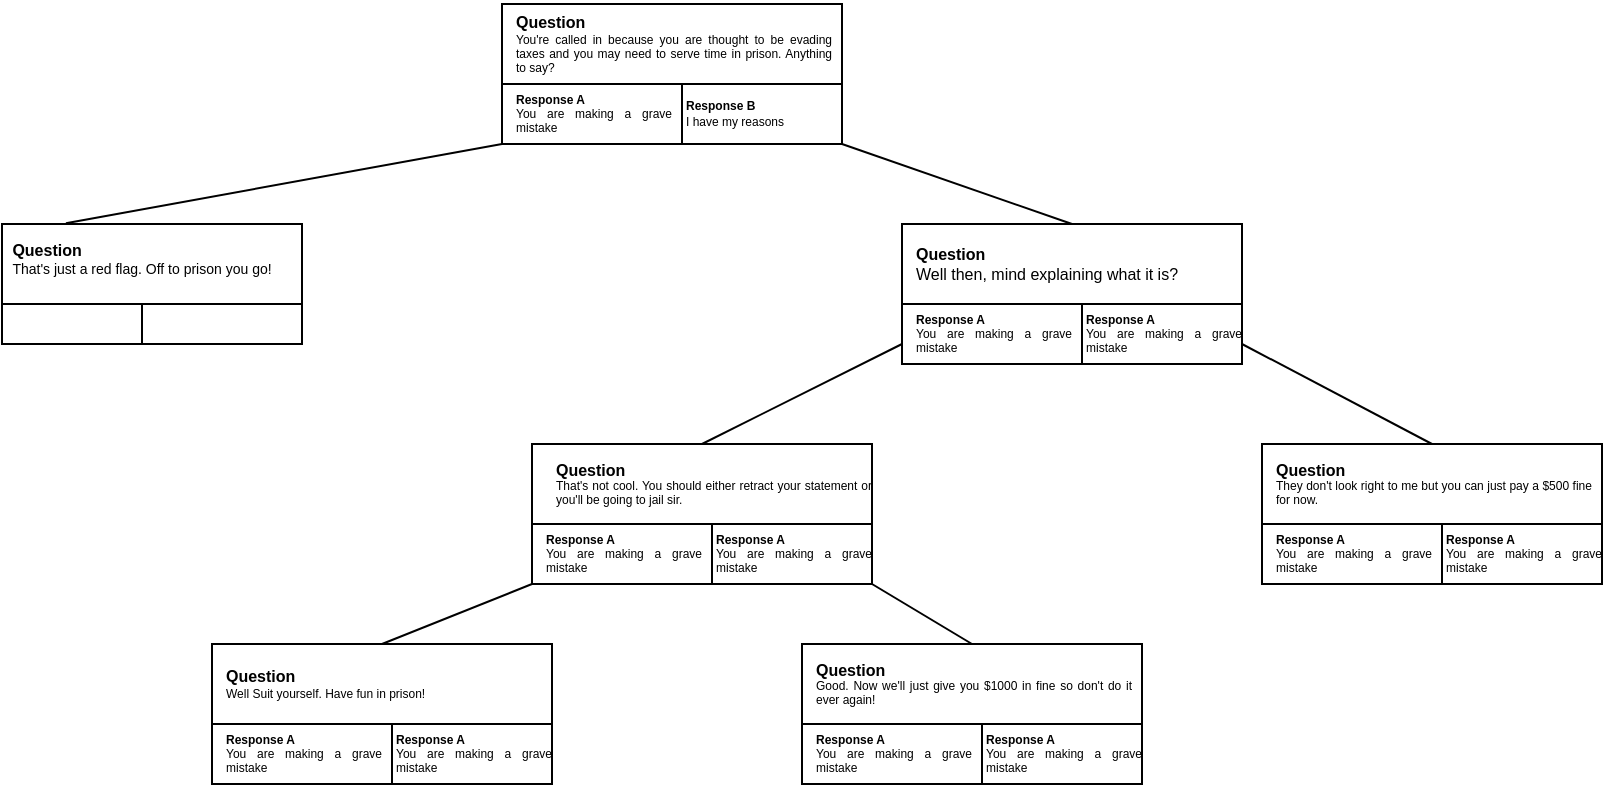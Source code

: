 <mxfile version="13.3.5" type="github">
  <diagram id="8sO8KpJlMacKgNLfJusq" name="Page-1">
    <mxGraphModel dx="1632" dy="404" grid="1" gridSize="10" guides="1" tooltips="1" connect="1" arrows="1" fold="1" page="1" pageScale="1" pageWidth="850" pageHeight="1100" math="0" shadow="0">
      <root>
        <mxCell id="0" />
        <mxCell id="1" parent="0" />
        <mxCell id="CQ1ONMJkXJyfWKpcm5dU-50" value="" style="rounded=0;whiteSpace=wrap;html=1;" vertex="1" parent="1">
          <mxGeometry x="390" y="360" width="170" height="70" as="geometry" />
        </mxCell>
        <mxCell id="CQ1ONMJkXJyfWKpcm5dU-49" value="" style="rounded=0;whiteSpace=wrap;html=1;" vertex="1" parent="1">
          <mxGeometry x="95" y="360" width="170" height="70" as="geometry" />
        </mxCell>
        <mxCell id="CQ1ONMJkXJyfWKpcm5dU-48" value="" style="rounded=0;whiteSpace=wrap;html=1;" vertex="1" parent="1">
          <mxGeometry x="620" y="260" width="170" height="70" as="geometry" />
        </mxCell>
        <mxCell id="CQ1ONMJkXJyfWKpcm5dU-47" value="" style="rounded=0;whiteSpace=wrap;html=1;" vertex="1" parent="1">
          <mxGeometry x="255" y="260" width="170" height="70" as="geometry" />
        </mxCell>
        <mxCell id="CQ1ONMJkXJyfWKpcm5dU-46" value="" style="rounded=0;whiteSpace=wrap;html=1;" vertex="1" parent="1">
          <mxGeometry x="440" y="150" width="170" height="70" as="geometry" />
        </mxCell>
        <mxCell id="CQ1ONMJkXJyfWKpcm5dU-1" value="" style="rounded=0;whiteSpace=wrap;html=1;" vertex="1" parent="1">
          <mxGeometry x="240" y="40" width="170" height="70" as="geometry" />
        </mxCell>
        <mxCell id="CQ1ONMJkXJyfWKpcm5dU-2" value="" style="rounded=0;whiteSpace=wrap;html=1;" vertex="1" parent="1">
          <mxGeometry x="-10" y="150" width="150" height="60" as="geometry" />
        </mxCell>
        <mxCell id="CQ1ONMJkXJyfWKpcm5dU-6" value="" style="endArrow=none;html=1;entryX=0;entryY=1;entryDx=0;entryDy=0;exitX=0.213;exitY=-0.007;exitDx=0;exitDy=0;exitPerimeter=0;" edge="1" parent="1" source="CQ1ONMJkXJyfWKpcm5dU-2" target="CQ1ONMJkXJyfWKpcm5dU-1">
          <mxGeometry width="50" height="50" relative="1" as="geometry">
            <mxPoint x="140" y="150" as="sourcePoint" />
            <mxPoint x="190" y="100" as="targetPoint" />
          </mxGeometry>
        </mxCell>
        <mxCell id="CQ1ONMJkXJyfWKpcm5dU-7" value="" style="endArrow=none;html=1;exitX=1;exitY=1;exitDx=0;exitDy=0;entryX=0.5;entryY=0;entryDx=0;entryDy=0;" edge="1" parent="1" source="CQ1ONMJkXJyfWKpcm5dU-1">
          <mxGeometry width="50" height="50" relative="1" as="geometry">
            <mxPoint x="540" y="140" as="sourcePoint" />
            <mxPoint x="525.0" y="150" as="targetPoint" />
          </mxGeometry>
        </mxCell>
        <mxCell id="CQ1ONMJkXJyfWKpcm5dU-8" value="" style="endArrow=none;html=1;entryX=0;entryY=1;entryDx=0;entryDy=0;exitX=0.5;exitY=0;exitDx=0;exitDy=0;" edge="1" parent="1">
          <mxGeometry width="50" height="50" relative="1" as="geometry">
            <mxPoint x="340" y="260" as="sourcePoint" />
            <mxPoint x="440.0" y="210" as="targetPoint" />
          </mxGeometry>
        </mxCell>
        <mxCell id="CQ1ONMJkXJyfWKpcm5dU-9" value="" style="endArrow=none;html=1;entryX=1;entryY=1;entryDx=0;entryDy=0;exitX=0.5;exitY=0;exitDx=0;exitDy=0;" edge="1" parent="1">
          <mxGeometry width="50" height="50" relative="1" as="geometry">
            <mxPoint x="705" y="260" as="sourcePoint" />
            <mxPoint x="610.0" y="210" as="targetPoint" />
          </mxGeometry>
        </mxCell>
        <mxCell id="CQ1ONMJkXJyfWKpcm5dU-10" value="" style="rounded=0;whiteSpace=wrap;html=1;" vertex="1" parent="1">
          <mxGeometry x="240" y="80" width="90" height="30" as="geometry" />
        </mxCell>
        <mxCell id="CQ1ONMJkXJyfWKpcm5dU-11" value="" style="rounded=0;whiteSpace=wrap;html=1;" vertex="1" parent="1">
          <mxGeometry x="330" y="80" width="80" height="30" as="geometry" />
        </mxCell>
        <mxCell id="CQ1ONMJkXJyfWKpcm5dU-12" value="" style="rounded=0;whiteSpace=wrap;html=1;" vertex="1" parent="1">
          <mxGeometry x="-10" y="190" width="70" height="20" as="geometry" />
        </mxCell>
        <mxCell id="CQ1ONMJkXJyfWKpcm5dU-13" value="" style="rounded=0;whiteSpace=wrap;html=1;" vertex="1" parent="1">
          <mxGeometry x="60" y="190" width="80" height="20" as="geometry" />
        </mxCell>
        <mxCell id="CQ1ONMJkXJyfWKpcm5dU-14" value="" style="rounded=0;whiteSpace=wrap;html=1;" vertex="1" parent="1">
          <mxGeometry x="440" y="190" width="90" height="30" as="geometry" />
        </mxCell>
        <mxCell id="CQ1ONMJkXJyfWKpcm5dU-15" value="" style="rounded=0;whiteSpace=wrap;html=1;" vertex="1" parent="1">
          <mxGeometry x="530" y="190" width="80" height="30" as="geometry" />
        </mxCell>
        <mxCell id="CQ1ONMJkXJyfWKpcm5dU-16" value="" style="rounded=0;whiteSpace=wrap;html=1;" vertex="1" parent="1">
          <mxGeometry x="255" y="300" width="90" height="30" as="geometry" />
        </mxCell>
        <mxCell id="CQ1ONMJkXJyfWKpcm5dU-17" value="" style="rounded=0;whiteSpace=wrap;html=1;" vertex="1" parent="1">
          <mxGeometry x="345" y="300" width="80" height="30" as="geometry" />
        </mxCell>
        <mxCell id="CQ1ONMJkXJyfWKpcm5dU-18" value="" style="rounded=0;whiteSpace=wrap;html=1;" vertex="1" parent="1">
          <mxGeometry x="620" y="300" width="90" height="30" as="geometry" />
        </mxCell>
        <mxCell id="CQ1ONMJkXJyfWKpcm5dU-19" value="" style="rounded=0;whiteSpace=wrap;html=1;" vertex="1" parent="1">
          <mxGeometry x="710" y="300" width="80" height="30" as="geometry" />
        </mxCell>
        <mxCell id="CQ1ONMJkXJyfWKpcm5dU-20" value="&lt;p style=&quot;line-height: 30% ; font-size: 6px&quot; align=&quot;justify&quot;&gt;&lt;/p&gt;&lt;div style=&quot;font-size: 6px&quot; align=&quot;justify&quot;&gt;&lt;b&gt;&lt;font style=&quot;font-size: 8px&quot;&gt;Question&lt;/font&gt;&lt;/b&gt;&lt;/div&gt;&lt;div style=&quot;font-size: 6px&quot; align=&quot;justify&quot;&gt;&lt;font style=&quot;font-size: 6px&quot;&gt;You&#39;re called in because you are thought to be evading taxes and you may need to serve time in prison. Anything to say?&lt;/font&gt;&lt;/div&gt;&lt;p style=&quot;font-size: 6px&quot; align=&quot;justify&quot;&gt;&lt;/p&gt;" style="text;html=1;strokeColor=none;fillColor=none;align=left;verticalAlign=middle;whiteSpace=wrap;rounded=0;" vertex="1" parent="1">
          <mxGeometry x="245" y="40" width="160" height="40" as="geometry" />
        </mxCell>
        <mxCell id="CQ1ONMJkXJyfWKpcm5dU-21" value="&lt;div style=&quot;font-size: 6px&quot; align=&quot;justify&quot;&gt;&lt;b&gt;&lt;font style=&quot;font-size: 8px&quot;&gt;Question&lt;/font&gt;&lt;/b&gt;&lt;/div&gt;&lt;div style=&quot;font-size: 6px&quot; align=&quot;justify&quot;&gt;&lt;font style=&quot;font-size: 7px&quot;&gt;That&#39;s just a red flag. Off to prison you go!&lt;/font&gt;&lt;/div&gt;&lt;p style=&quot;font-size: 6px&quot; align=&quot;justify&quot;&gt;&lt;br&gt;&lt;/p&gt;" style="text;html=1;strokeColor=none;fillColor=none;align=center;verticalAlign=middle;whiteSpace=wrap;rounded=0;" vertex="1" parent="1">
          <mxGeometry x="-10" y="167" width="140" height="20" as="geometry" />
        </mxCell>
        <mxCell id="CQ1ONMJkXJyfWKpcm5dU-23" value="&lt;p style=&quot;line-height: 30% ; font-size: 6px&quot; align=&quot;justify&quot;&gt;&lt;/p&gt;&lt;div style=&quot;font-size: 6px&quot; align=&quot;justify&quot;&gt;&lt;b&gt;&lt;font style=&quot;font-size: 8px&quot;&gt;Question&lt;/font&gt;&lt;/b&gt;&lt;/div&gt;&lt;div style=&quot;font-size: 6px&quot; align=&quot;justify&quot;&gt;&lt;font style=&quot;font-size: 8px&quot;&gt;Well then, mind explaining what it is?&lt;/font&gt;&lt;/div&gt;&lt;p style=&quot;font-size: 6px&quot; align=&quot;justify&quot;&gt;&lt;/p&gt;" style="text;html=1;strokeColor=none;fillColor=none;align=left;verticalAlign=middle;whiteSpace=wrap;rounded=0;" vertex="1" parent="1">
          <mxGeometry x="445" y="150" width="160" height="40" as="geometry" />
        </mxCell>
        <mxCell id="CQ1ONMJkXJyfWKpcm5dU-24" value="&lt;p style=&quot;line-height: 30% ; font-size: 6px&quot; align=&quot;justify&quot;&gt;&lt;/p&gt;&lt;div style=&quot;font-size: 6px&quot; align=&quot;justify&quot;&gt;&lt;b&gt;&lt;font style=&quot;font-size: 8px&quot;&gt;Question&lt;/font&gt;&lt;/b&gt;&lt;/div&gt;&lt;div style=&quot;font-size: 6px&quot; align=&quot;justify&quot;&gt;&lt;font style=&quot;font-size: 6px&quot;&gt;That&#39;s not cool. You should either retract your statement or you&#39;ll be going to jail sir.&lt;/font&gt;&lt;/div&gt;&lt;p style=&quot;font-size: 6px&quot; align=&quot;justify&quot;&gt;&lt;/p&gt;" style="text;html=1;strokeColor=none;fillColor=none;align=left;verticalAlign=middle;whiteSpace=wrap;rounded=0;" vertex="1" parent="1">
          <mxGeometry x="265" y="260" width="160" height="40" as="geometry" />
        </mxCell>
        <mxCell id="CQ1ONMJkXJyfWKpcm5dU-25" value="&lt;p style=&quot;line-height: 30% ; font-size: 6px&quot; align=&quot;justify&quot;&gt;&lt;/p&gt;&lt;div style=&quot;font-size: 6px&quot; align=&quot;justify&quot;&gt;&lt;b&gt;&lt;font style=&quot;font-size: 8px&quot;&gt;Question&lt;/font&gt;&lt;/b&gt;&lt;/div&gt;&lt;div style=&quot;font-size: 6px&quot; align=&quot;justify&quot;&gt;&lt;font style=&quot;font-size: 6px&quot;&gt;They don&#39;t look right to me but you can just pay a $500 fine for now.&lt;/font&gt;&lt;/div&gt;&lt;p style=&quot;font-size: 6px&quot; align=&quot;justify&quot;&gt;&lt;/p&gt;" style="text;html=1;strokeColor=none;fillColor=none;align=left;verticalAlign=middle;whiteSpace=wrap;rounded=0;" vertex="1" parent="1">
          <mxGeometry x="625" y="260" width="160" height="40" as="geometry" />
        </mxCell>
        <mxCell id="CQ1ONMJkXJyfWKpcm5dU-35" value="" style="rounded=0;whiteSpace=wrap;html=1;" vertex="1" parent="1">
          <mxGeometry x="95" y="400" width="90" height="30" as="geometry" />
        </mxCell>
        <mxCell id="CQ1ONMJkXJyfWKpcm5dU-36" value="" style="rounded=0;whiteSpace=wrap;html=1;" vertex="1" parent="1">
          <mxGeometry x="185" y="400" width="80" height="30" as="geometry" />
        </mxCell>
        <mxCell id="CQ1ONMJkXJyfWKpcm5dU-38" value="" style="rounded=0;whiteSpace=wrap;html=1;" vertex="1" parent="1">
          <mxGeometry x="390" y="400" width="90" height="30" as="geometry" />
        </mxCell>
        <mxCell id="CQ1ONMJkXJyfWKpcm5dU-39" value="" style="rounded=0;whiteSpace=wrap;html=1;" vertex="1" parent="1">
          <mxGeometry x="480" y="400" width="80" height="30" as="geometry" />
        </mxCell>
        <mxCell id="CQ1ONMJkXJyfWKpcm5dU-40" value="" style="endArrow=none;html=1;entryX=0;entryY=1;entryDx=0;entryDy=0;exitX=0.5;exitY=0;exitDx=0;exitDy=0;" edge="1" parent="1" target="CQ1ONMJkXJyfWKpcm5dU-16">
          <mxGeometry width="50" height="50" relative="1" as="geometry">
            <mxPoint x="180" y="360" as="sourcePoint" />
            <mxPoint x="180" y="300" as="targetPoint" />
          </mxGeometry>
        </mxCell>
        <mxCell id="CQ1ONMJkXJyfWKpcm5dU-41" value="" style="endArrow=none;html=1;exitX=0.5;exitY=0;exitDx=0;exitDy=0;entryX=1;entryY=1;entryDx=0;entryDy=0;" edge="1" parent="1" target="CQ1ONMJkXJyfWKpcm5dU-17">
          <mxGeometry width="50" height="50" relative="1" as="geometry">
            <mxPoint x="475.0" y="360" as="sourcePoint" />
            <mxPoint x="424" y="323" as="targetPoint" />
          </mxGeometry>
        </mxCell>
        <mxCell id="CQ1ONMJkXJyfWKpcm5dU-42" value="&lt;p style=&quot;line-height: 30% ; font-size: 6px&quot; align=&quot;justify&quot;&gt;&lt;/p&gt;&lt;div style=&quot;font-size: 6px&quot; align=&quot;justify&quot;&gt;&lt;b&gt;&lt;font style=&quot;font-size: 8px&quot;&gt;Question&lt;/font&gt;&lt;/b&gt;&lt;/div&gt;&lt;div style=&quot;font-size: 6px&quot; align=&quot;justify&quot;&gt;&lt;font style=&quot;font-size: 6px&quot;&gt;Well Suit yourself. Have fun in prison!&lt;/font&gt;&lt;/div&gt;&lt;p style=&quot;font-size: 6px&quot; align=&quot;justify&quot;&gt;&lt;/p&gt;" style="text;html=1;strokeColor=none;fillColor=none;align=left;verticalAlign=middle;whiteSpace=wrap;rounded=0;" vertex="1" parent="1">
          <mxGeometry x="100" y="360" width="160" height="40" as="geometry" />
        </mxCell>
        <mxCell id="CQ1ONMJkXJyfWKpcm5dU-43" value="&lt;p style=&quot;line-height: 30% ; font-size: 6px&quot; align=&quot;justify&quot;&gt;&lt;/p&gt;&lt;div style=&quot;font-size: 6px&quot; align=&quot;justify&quot;&gt;&lt;b&gt;&lt;font style=&quot;font-size: 8px&quot;&gt;Question&lt;/font&gt;&lt;/b&gt;&lt;/div&gt;&lt;div style=&quot;font-size: 6px&quot; align=&quot;justify&quot;&gt;&lt;font style=&quot;font-size: 6px&quot;&gt;Good. Now we&#39;ll just give you $1000 in fine so don&#39;t do it ever again!&lt;/font&gt;&lt;/div&gt;&lt;p style=&quot;font-size: 6px&quot; align=&quot;justify&quot;&gt;&lt;/p&gt;" style="text;html=1;strokeColor=none;fillColor=none;align=left;verticalAlign=middle;whiteSpace=wrap;rounded=0;" vertex="1" parent="1">
          <mxGeometry x="395" y="360" width="160" height="40" as="geometry" />
        </mxCell>
        <mxCell id="CQ1ONMJkXJyfWKpcm5dU-44" value="&lt;div style=&quot;font-size: 6px&quot; align=&quot;justify&quot;&gt;&lt;b&gt;&lt;font style=&quot;font-size: 6px&quot;&gt;Response A&lt;/font&gt;&lt;/b&gt;&lt;/div&gt;&lt;div style=&quot;font-size: 6px&quot; align=&quot;justify&quot;&gt;&lt;font style=&quot;font-size: 6px&quot;&gt;You are making a grave mistake&lt;/font&gt;&lt;/div&gt;" style="text;html=1;strokeColor=none;fillColor=none;align=left;verticalAlign=middle;whiteSpace=wrap;rounded=0;" vertex="1" parent="1">
          <mxGeometry x="245" y="85" width="80" height="20" as="geometry" />
        </mxCell>
        <mxCell id="CQ1ONMJkXJyfWKpcm5dU-51" value="&lt;div style=&quot;font-size: 6px&quot; align=&quot;justify&quot;&gt;&lt;b&gt;&lt;font style=&quot;font-size: 6px&quot;&gt;Response B&lt;br&gt;&lt;/font&gt;&lt;/b&gt;&lt;/div&gt;&lt;div style=&quot;font-size: 6px&quot; align=&quot;justify&quot;&gt;&lt;font style=&quot;font-size: 6px&quot;&gt;I have my reasons&lt;/font&gt;&lt;/div&gt;" style="text;html=1;strokeColor=none;fillColor=none;align=left;verticalAlign=middle;whiteSpace=wrap;rounded=0;" vertex="1" parent="1">
          <mxGeometry x="330" y="85" width="80" height="20" as="geometry" />
        </mxCell>
        <mxCell id="CQ1ONMJkXJyfWKpcm5dU-52" value="&lt;div style=&quot;font-size: 6px&quot; align=&quot;justify&quot;&gt;&lt;b&gt;&lt;font style=&quot;font-size: 6px&quot;&gt;Response A&lt;/font&gt;&lt;/b&gt;&lt;/div&gt;&lt;div style=&quot;font-size: 6px&quot; align=&quot;justify&quot;&gt;&lt;font style=&quot;font-size: 6px&quot;&gt;You are making a grave mistake&lt;/font&gt;&lt;/div&gt;" style="text;html=1;strokeColor=none;fillColor=none;align=left;verticalAlign=middle;whiteSpace=wrap;rounded=0;" vertex="1" parent="1">
          <mxGeometry x="445" y="195" width="80" height="20" as="geometry" />
        </mxCell>
        <mxCell id="CQ1ONMJkXJyfWKpcm5dU-53" value="&lt;div style=&quot;font-size: 6px&quot; align=&quot;justify&quot;&gt;&lt;b&gt;&lt;font style=&quot;font-size: 6px&quot;&gt;Response A&lt;/font&gt;&lt;/b&gt;&lt;/div&gt;&lt;div style=&quot;font-size: 6px&quot; align=&quot;justify&quot;&gt;&lt;font style=&quot;font-size: 6px&quot;&gt;You are making a grave mistake&lt;/font&gt;&lt;/div&gt;" style="text;html=1;strokeColor=none;fillColor=none;align=left;verticalAlign=middle;whiteSpace=wrap;rounded=0;" vertex="1" parent="1">
          <mxGeometry x="530" y="195" width="80" height="20" as="geometry" />
        </mxCell>
        <mxCell id="CQ1ONMJkXJyfWKpcm5dU-54" value="&lt;div style=&quot;font-size: 6px&quot; align=&quot;justify&quot;&gt;&lt;b&gt;&lt;font style=&quot;font-size: 6px&quot;&gt;Response A&lt;/font&gt;&lt;/b&gt;&lt;/div&gt;&lt;div style=&quot;font-size: 6px&quot; align=&quot;justify&quot;&gt;&lt;font style=&quot;font-size: 6px&quot;&gt;You are making a grave mistake&lt;/font&gt;&lt;/div&gt;" style="text;html=1;strokeColor=none;fillColor=none;align=left;verticalAlign=middle;whiteSpace=wrap;rounded=0;" vertex="1" parent="1">
          <mxGeometry x="260" y="305" width="80" height="20" as="geometry" />
        </mxCell>
        <mxCell id="CQ1ONMJkXJyfWKpcm5dU-55" value="&lt;div style=&quot;font-size: 6px&quot; align=&quot;justify&quot;&gt;&lt;b&gt;&lt;font style=&quot;font-size: 6px&quot;&gt;Response A&lt;/font&gt;&lt;/b&gt;&lt;/div&gt;&lt;div style=&quot;font-size: 6px&quot; align=&quot;justify&quot;&gt;&lt;font style=&quot;font-size: 6px&quot;&gt;You are making a grave mistake&lt;/font&gt;&lt;/div&gt;" style="text;html=1;strokeColor=none;fillColor=none;align=left;verticalAlign=middle;whiteSpace=wrap;rounded=0;" vertex="1" parent="1">
          <mxGeometry x="345" y="305" width="80" height="20" as="geometry" />
        </mxCell>
        <mxCell id="CQ1ONMJkXJyfWKpcm5dU-56" value="&lt;div style=&quot;font-size: 6px&quot; align=&quot;justify&quot;&gt;&lt;b&gt;&lt;font style=&quot;font-size: 6px&quot;&gt;Response A&lt;/font&gt;&lt;/b&gt;&lt;/div&gt;&lt;div style=&quot;font-size: 6px&quot; align=&quot;justify&quot;&gt;&lt;font style=&quot;font-size: 6px&quot;&gt;You are making a grave mistake&lt;/font&gt;&lt;/div&gt;" style="text;html=1;strokeColor=none;fillColor=none;align=left;verticalAlign=middle;whiteSpace=wrap;rounded=0;" vertex="1" parent="1">
          <mxGeometry x="625" y="305" width="80" height="20" as="geometry" />
        </mxCell>
        <mxCell id="CQ1ONMJkXJyfWKpcm5dU-57" value="&lt;div style=&quot;font-size: 6px&quot; align=&quot;justify&quot;&gt;&lt;b&gt;&lt;font style=&quot;font-size: 6px&quot;&gt;Response A&lt;/font&gt;&lt;/b&gt;&lt;/div&gt;&lt;div style=&quot;font-size: 6px&quot; align=&quot;justify&quot;&gt;&lt;font style=&quot;font-size: 6px&quot;&gt;You are making a grave mistake&lt;/font&gt;&lt;/div&gt;" style="text;html=1;strokeColor=none;fillColor=none;align=left;verticalAlign=middle;whiteSpace=wrap;rounded=0;" vertex="1" parent="1">
          <mxGeometry x="710" y="305" width="80" height="20" as="geometry" />
        </mxCell>
        <mxCell id="CQ1ONMJkXJyfWKpcm5dU-58" value="&lt;div style=&quot;font-size: 6px&quot; align=&quot;justify&quot;&gt;&lt;b&gt;&lt;font style=&quot;font-size: 6px&quot;&gt;Response A&lt;/font&gt;&lt;/b&gt;&lt;/div&gt;&lt;div style=&quot;font-size: 6px&quot; align=&quot;justify&quot;&gt;&lt;font style=&quot;font-size: 6px&quot;&gt;You are making a grave mistake&lt;/font&gt;&lt;/div&gt;" style="text;html=1;strokeColor=none;fillColor=none;align=left;verticalAlign=middle;whiteSpace=wrap;rounded=0;" vertex="1" parent="1">
          <mxGeometry x="100" y="405" width="80" height="20" as="geometry" />
        </mxCell>
        <mxCell id="CQ1ONMJkXJyfWKpcm5dU-59" value="&lt;div style=&quot;font-size: 6px&quot; align=&quot;justify&quot;&gt;&lt;b&gt;&lt;font style=&quot;font-size: 6px&quot;&gt;Response A&lt;/font&gt;&lt;/b&gt;&lt;/div&gt;&lt;div style=&quot;font-size: 6px&quot; align=&quot;justify&quot;&gt;&lt;font style=&quot;font-size: 6px&quot;&gt;You are making a grave mistake&lt;/font&gt;&lt;/div&gt;" style="text;html=1;strokeColor=none;fillColor=none;align=left;verticalAlign=middle;whiteSpace=wrap;rounded=0;" vertex="1" parent="1">
          <mxGeometry x="185" y="405" width="80" height="20" as="geometry" />
        </mxCell>
        <mxCell id="CQ1ONMJkXJyfWKpcm5dU-60" value="&lt;div style=&quot;font-size: 6px&quot; align=&quot;justify&quot;&gt;&lt;b&gt;&lt;font style=&quot;font-size: 6px&quot;&gt;Response A&lt;/font&gt;&lt;/b&gt;&lt;/div&gt;&lt;div style=&quot;font-size: 6px&quot; align=&quot;justify&quot;&gt;&lt;font style=&quot;font-size: 6px&quot;&gt;You are making a grave mistake&lt;/font&gt;&lt;/div&gt;" style="text;html=1;strokeColor=none;fillColor=none;align=left;verticalAlign=middle;whiteSpace=wrap;rounded=0;" vertex="1" parent="1">
          <mxGeometry x="395" y="405" width="80" height="20" as="geometry" />
        </mxCell>
        <mxCell id="CQ1ONMJkXJyfWKpcm5dU-61" value="&lt;div style=&quot;font-size: 6px&quot; align=&quot;justify&quot;&gt;&lt;b&gt;&lt;font style=&quot;font-size: 6px&quot;&gt;Response A&lt;/font&gt;&lt;/b&gt;&lt;/div&gt;&lt;div style=&quot;font-size: 6px&quot; align=&quot;justify&quot;&gt;&lt;font style=&quot;font-size: 6px&quot;&gt;You are making a grave mistake&lt;/font&gt;&lt;/div&gt;" style="text;html=1;strokeColor=none;fillColor=none;align=left;verticalAlign=middle;whiteSpace=wrap;rounded=0;" vertex="1" parent="1">
          <mxGeometry x="480" y="405" width="80" height="20" as="geometry" />
        </mxCell>
      </root>
    </mxGraphModel>
  </diagram>
</mxfile>
